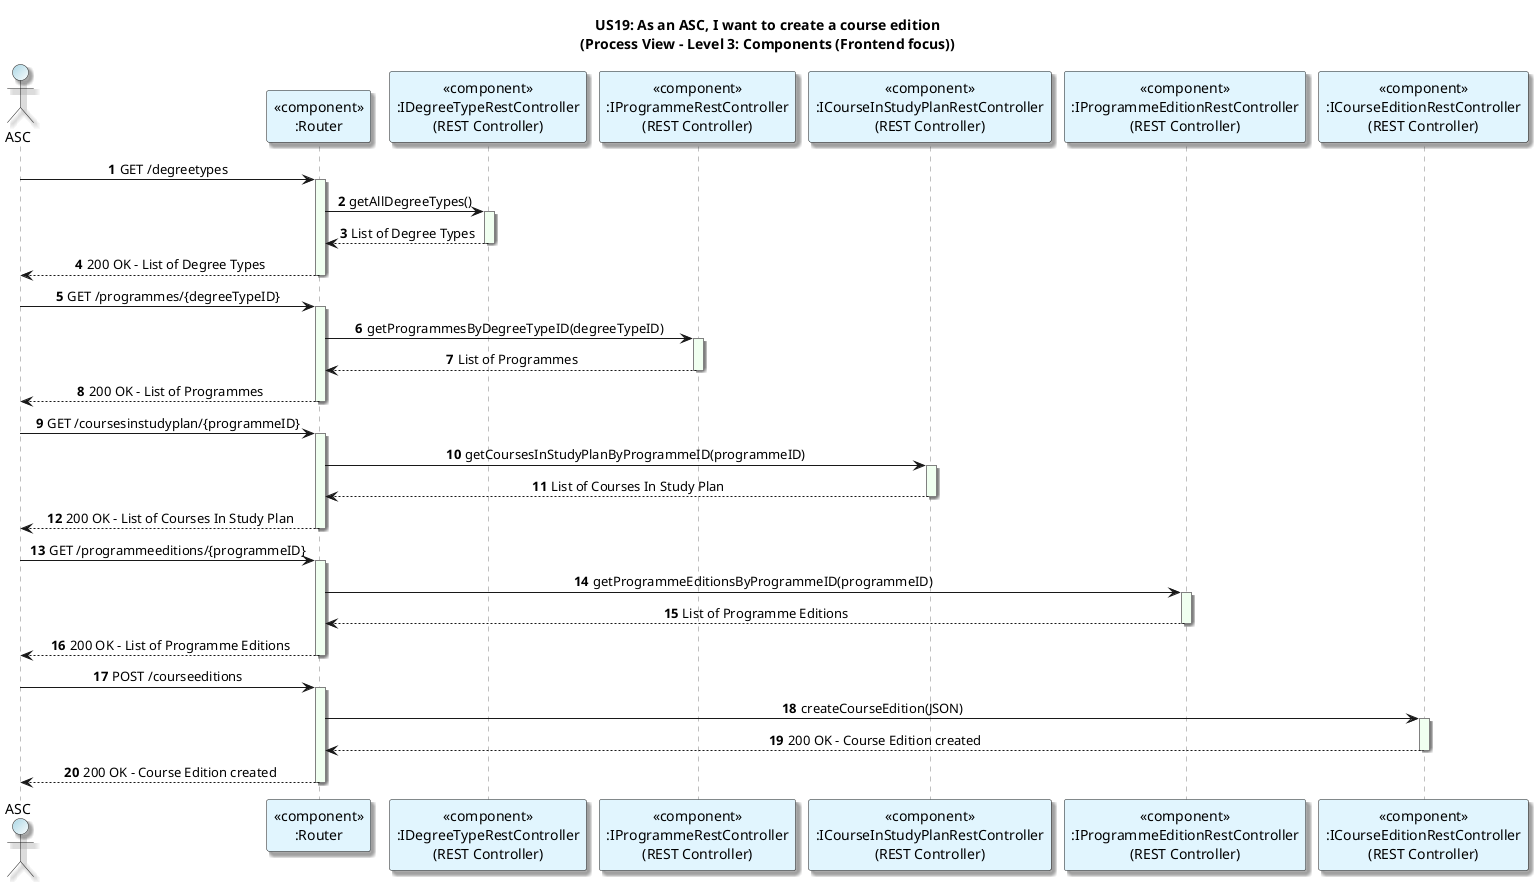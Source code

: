 @startuml
title: US19: As an ASC, I want to create a course edition\n(Process View - Level 3: Components (Frontend focus))
autonumber

skinparam {
  ActivityPadding 2
  ActivityMargin 2
  BoxPadding 2
}
skinparam sequence {
  LifeLineBorderColor Grey
  LifeLineBackgroundColor HoneyDew
}
skinparam defaultTextAlignment center
skinparam shadowing true

actor ASC #LightBlue/White
participant "<<component>>\n:Router" as router #E1F5FE
participant "<<component>>\n:IDegreeTypeRestController\n(REST Controller)" as DegreeTypeController #E1F5FE
participant "<<component>>\n:IProgrammeRestController\n(REST Controller)" as ProgrammeController #E1F5FE
participant "<<component>>\n:ICourseInStudyPlanRestController\n(REST Controller)" as CSPController #E1F5FE
participant "<<component>>\n:IProgrammeEditionRestController\n(REST Controller)" as PEController #E1F5FE
participant "<<component>>\n:ICourseEditionRestController\n(REST Controller)" as CourseEditionController #E1F5FE

ASC -> router: GET /degreetypes
activate router
router -> DegreeTypeController: getAllDegreeTypes()
activate DegreeTypeController
DegreeTypeController --> router: List of Degree Types
deactivate DegreeTypeController
router --> ASC: 200 OK - List of Degree Types
deactivate router

ASC -> router: GET /programmes/{degreeTypeID}
activate router
router -> ProgrammeController: getProgrammesByDegreeTypeID(degreeTypeID)
activate ProgrammeController
ProgrammeController --> router: List of Programmes
deactivate ProgrammeController
router --> ASC: 200 OK - List of Programmes
deactivate router

ASC -> router: GET /coursesinstudyplan/{programmeID}
activate router
router -> CSPController: getCoursesInStudyPlanByProgrammeID(programmeID)
activate CSPController
CSPController --> router: List of Courses In Study Plan
deactivate CSPController
router --> ASC: 200 OK - List of Courses In Study Plan
deactivate router

ASC -> router: GET /programmeeditions/{programmeID}
activate router
router -> PEController: getProgrammeEditionsByProgrammeID(programmeID)
activate PEController
PEController --> router: List of Programme Editions
deactivate PEController
router --> ASC: 200 OK - List of Programme Editions
deactivate router

ASC -> router: POST /courseeditions
activate router
router -> CourseEditionController: createCourseEdition(JSON)
activate CourseEditionController
CourseEditionController --> router: 200 OK - Course Edition created
deactivate CourseEditionController
router --> ASC: 200 OK - Course Edition created
deactivate router
@enduml
